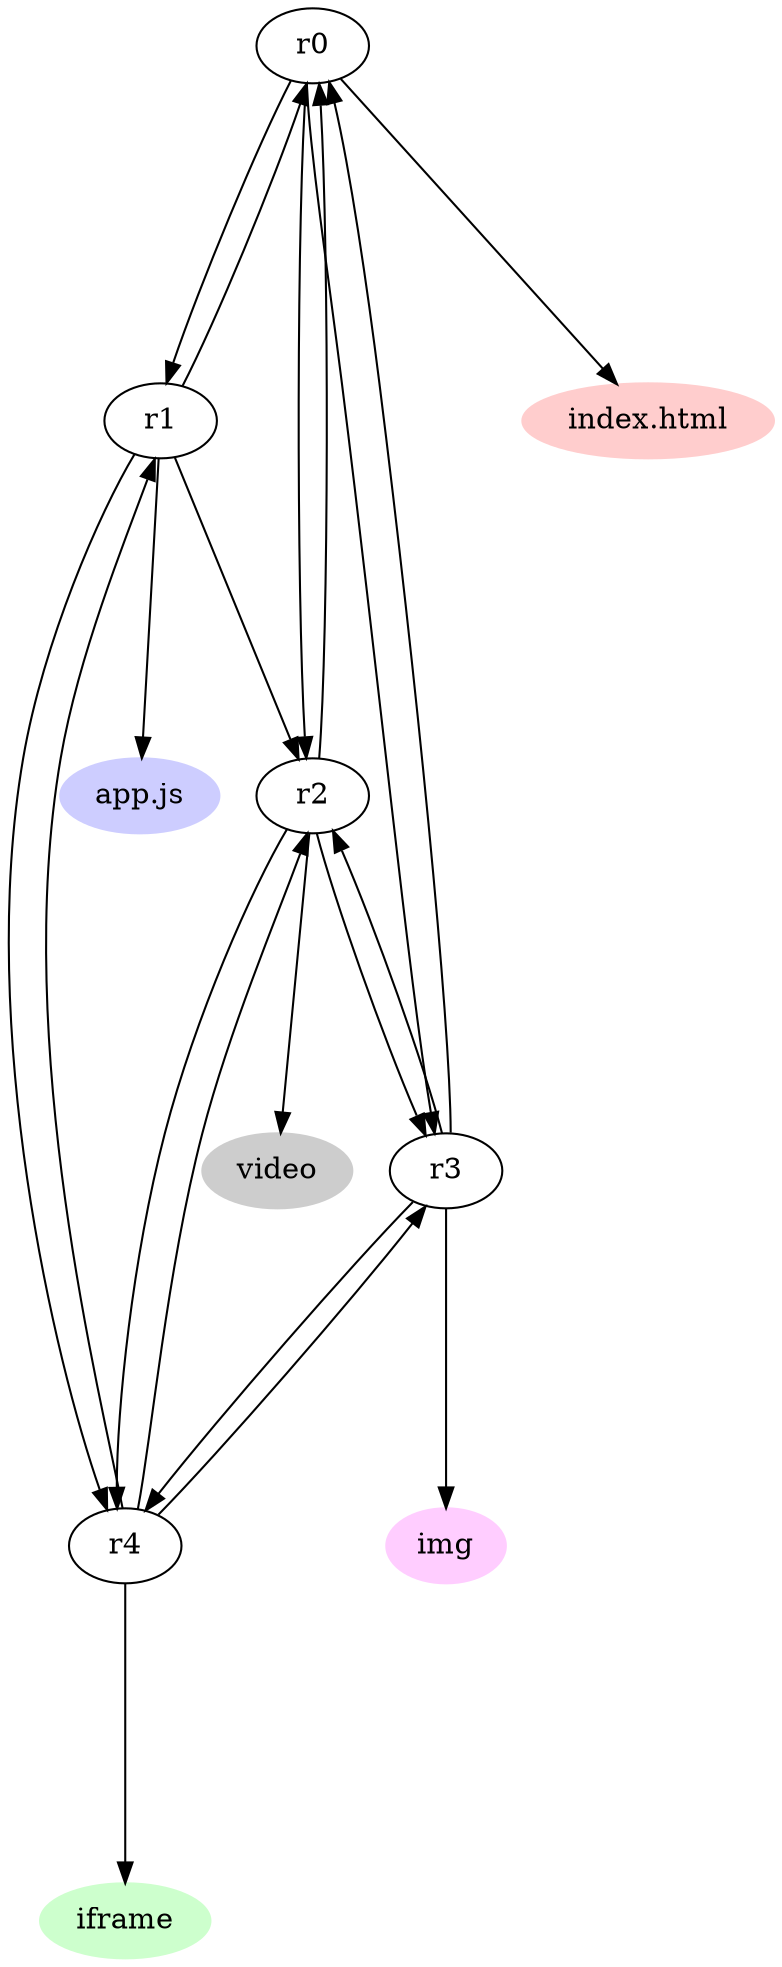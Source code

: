 digraph G {
    ranksep=2;
    style=circo;
 
    subgraph rooms {
        ranksep=2;
        r0 -> r1;
        r0 -> r2;
        r0 -> r3;
        
        r1 -> r0;
        r1 -> r2;
        r1 -> r4;
        
        r2 -> r0;
        r2 -> r3;
        r2 -> r4;
        
        r3 -> r0;
        r3 -> r2;
        r3 -> r4;
        
        r4 -> r1;
        r4 -> r2;
        r4 -> r3;
    }
    
    subgraph resources {
        ranksep=3;
        "index.html" [style=filled,color="#ffcdcd"];
        "app.js" [style=filled,color="#cdcdff"];
        "video" [style=filled,color="#cdcdcd"];
        "iframe" [style=filled,color="#cdffcd"];
        "img" [style=filled,color="#ffcdff"];
        
        ranksep=3
        r0 -> "index.html";
        r1 -> "app.js";
        r2 -> "video";
        r3 -> "img";
        r4 -> "iframe";
    }
}